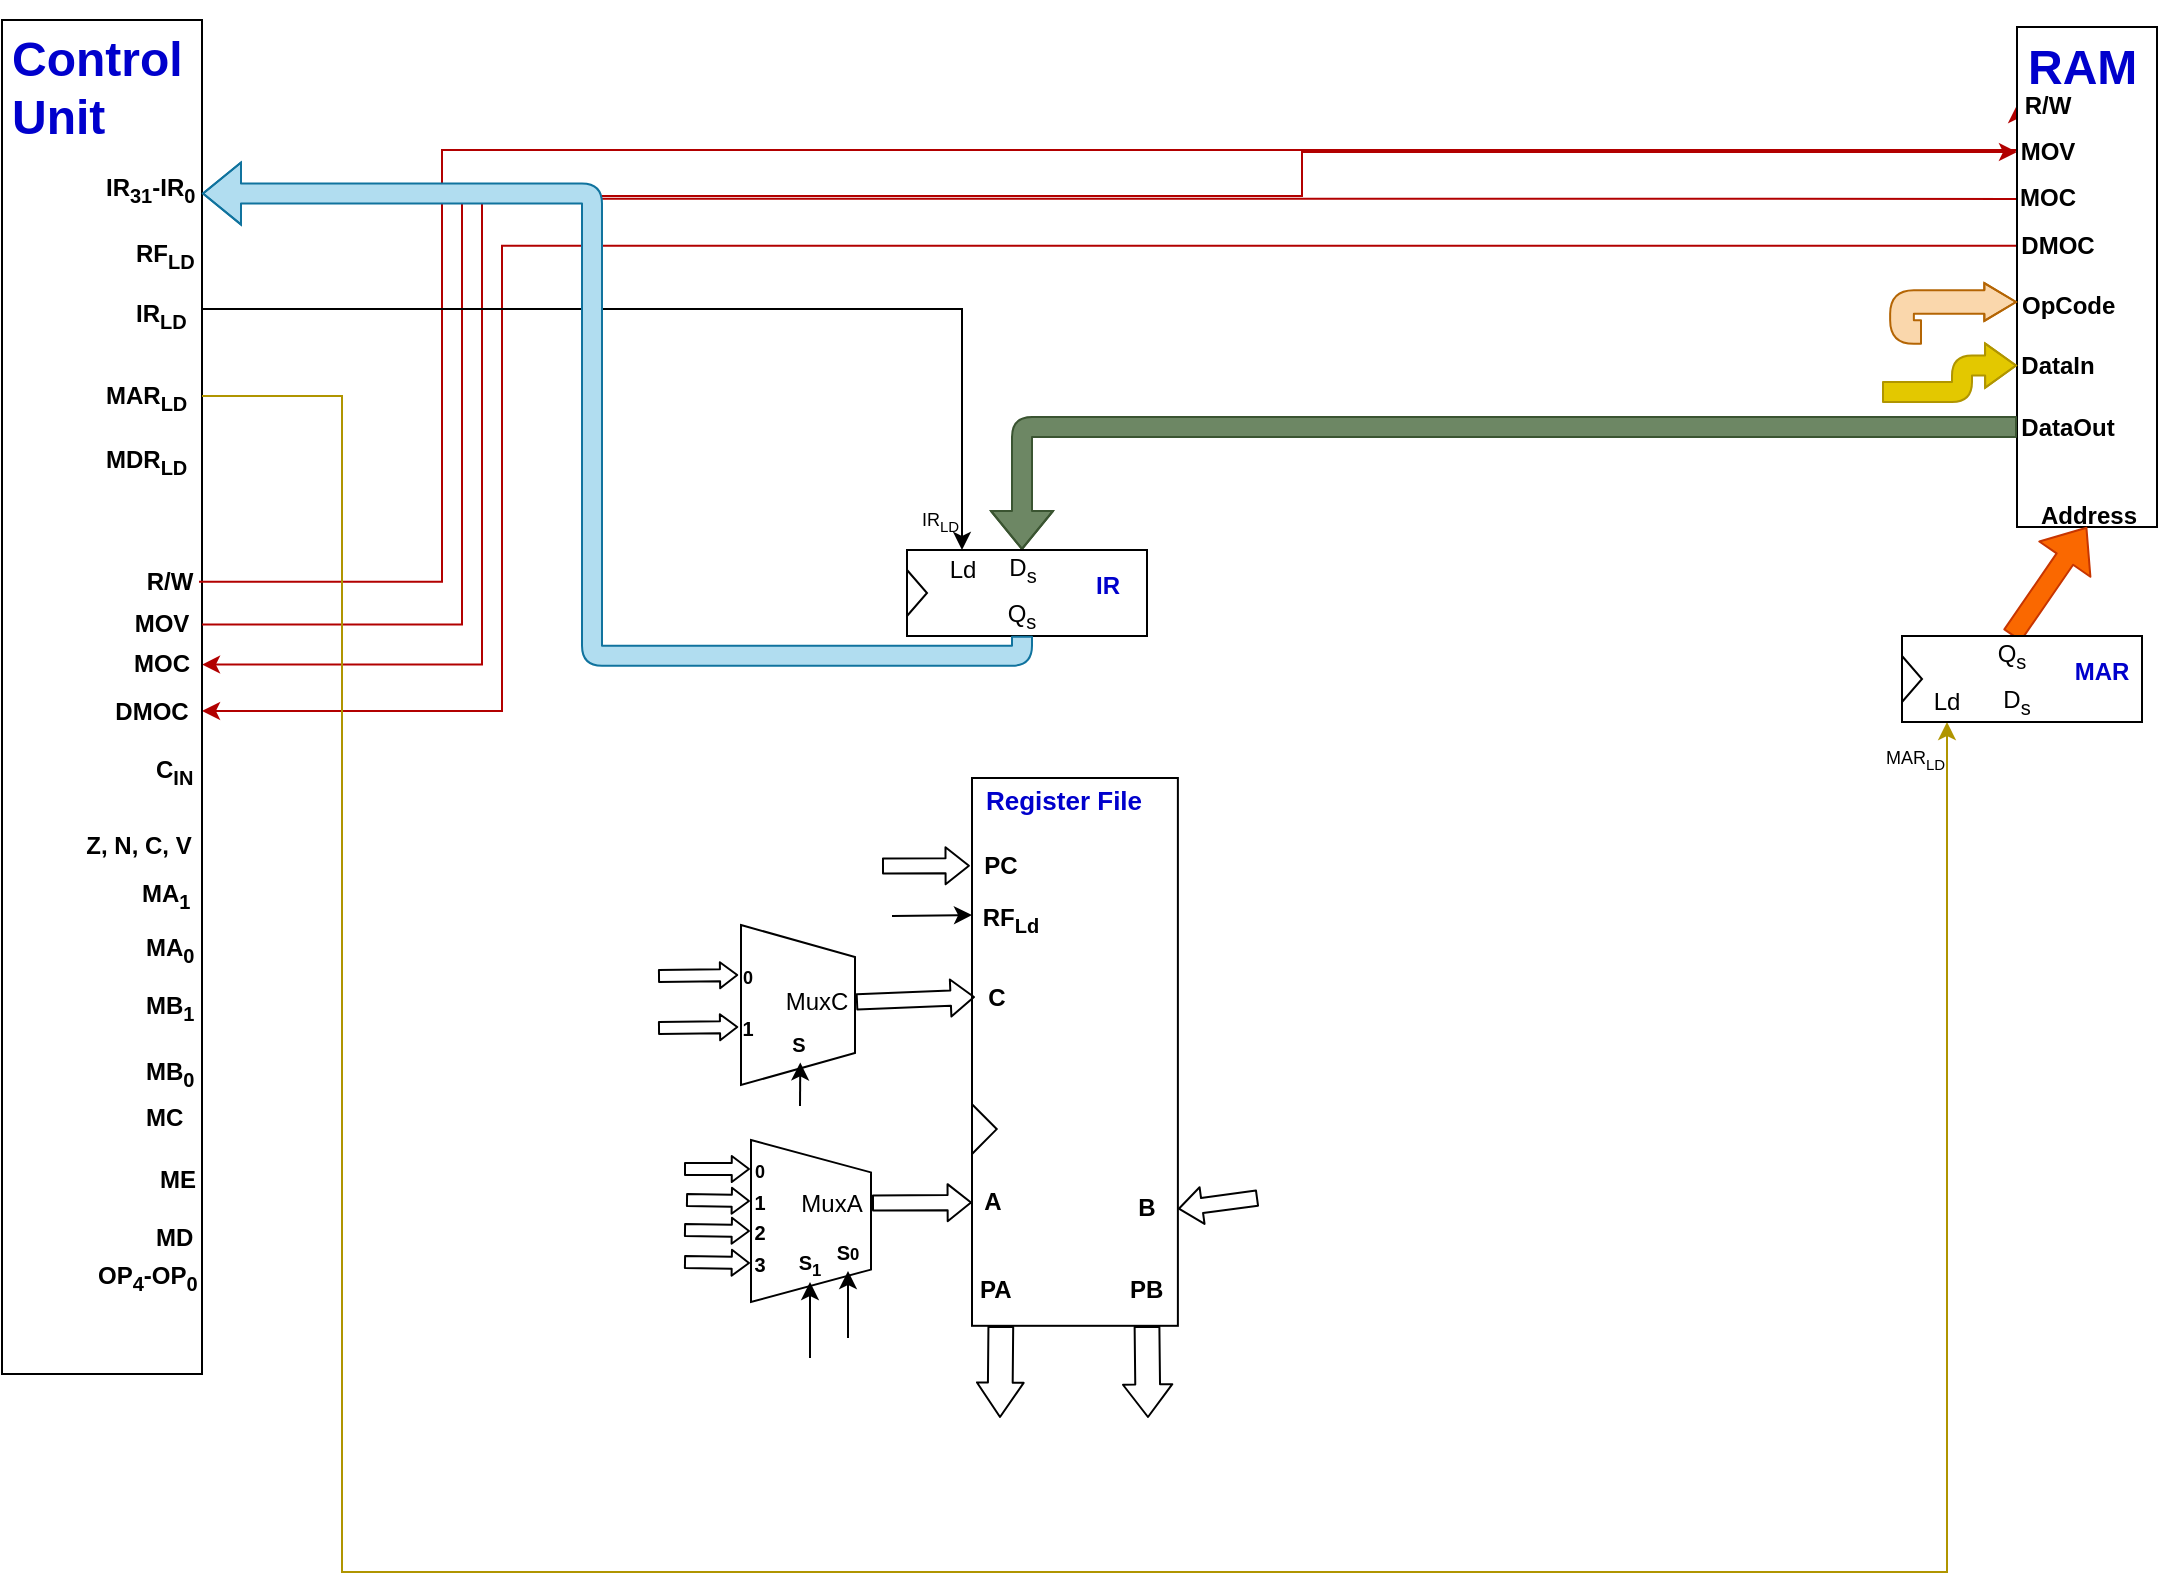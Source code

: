 <mxfile version="10.5.9" type="github"><diagram id="SmbWd2DgQL38dN-zvR-w" name="Page-1"><mxGraphModel dx="1683" dy="930" grid="1" gridSize="10" guides="1" tooltips="1" connect="1" arrows="1" fold="1" page="1" pageScale="1" pageWidth="827" pageHeight="1169" math="0" shadow="0"><root><mxCell id="0"/><mxCell id="1" parent="0"/><mxCell id="hWJXzqrSauIVw0bRyUEo-31" value="" style="edgeStyle=orthogonalEdgeStyle;rounded=0;orthogonalLoop=1;jettySize=auto;html=1;entryX=1;entryY=0.5;entryDx=0;entryDy=0;fillColor=#e51400;strokeColor=#B20000;exitX=0;exitY=0.5;exitDx=0;exitDy=0;" edge="1" parent="1" source="hWJXzqrSauIVw0bRyUEo-24" target="hWJXzqrSauIVw0bRyUEo-30"><mxGeometry relative="1" as="geometry"><Array as="points"><mxPoint x="260" y="113"/><mxPoint x="260" y="346"/></Array></mxGeometry></mxCell><mxCell id="hWJXzqrSauIVw0bRyUEo-74" value="" style="edgeStyle=orthogonalEdgeStyle;rounded=0;orthogonalLoop=1;jettySize=auto;html=1;entryX=1;entryY=0.5;entryDx=0;entryDy=0;fillColor=#e51400;strokeColor=#B20000;" edge="1" parent="1" source="hWJXzqrSauIVw0bRyUEo-25" target="hWJXzqrSauIVw0bRyUEo-73"><mxGeometry relative="1" as="geometry"><Array as="points"><mxPoint x="270" y="137"/><mxPoint x="270" y="369"/></Array></mxGeometry></mxCell><mxCell id="hWJXzqrSauIVw0bRyUEo-81" value="" style="group" vertex="1" connectable="0" parent="1"><mxGeometry x="20" y="24" width="101" height="677" as="geometry"/></mxCell><mxCell id="hWJXzqrSauIVw0bRyUEo-3" value="" style="group" vertex="1" connectable="0" parent="hWJXzqrSauIVw0bRyUEo-81"><mxGeometry width="101" height="677" as="geometry"/></mxCell><mxCell id="hWJXzqrSauIVw0bRyUEo-1" value="" style="rounded=0;whiteSpace=wrap;html=1;" vertex="1" parent="hWJXzqrSauIVw0bRyUEo-3"><mxGeometry width="100" height="677" as="geometry"/></mxCell><mxCell id="hWJXzqrSauIVw0bRyUEo-2" value="&lt;h1&gt;&lt;font color=&quot;#0000cc&quot;&gt;Control Unit&lt;/font&gt;&lt;/h1&gt;&lt;p style=&quot;text-align: right&quot;&gt;&lt;br&gt;&lt;/p&gt;" style="text;html=1;strokeColor=none;fillColor=none;spacing=5;spacingTop=-20;whiteSpace=wrap;overflow=hidden;rounded=0;" vertex="1" parent="hWJXzqrSauIVw0bRyUEo-3"><mxGeometry width="100" height="66.746" as="geometry"/></mxCell><mxCell id="hWJXzqrSauIVw0bRyUEo-30" value="&lt;div style=&quot;text-align: left&quot;&gt;&lt;b&gt;MOC&lt;/b&gt;&lt;/div&gt;" style="text;html=1;strokeColor=none;fillColor=none;align=center;verticalAlign=middle;whiteSpace=wrap;rounded=0;" vertex="1" parent="hWJXzqrSauIVw0bRyUEo-3"><mxGeometry x="60" y="314.662" width="40" height="15.256" as="geometry"/></mxCell><mxCell id="hWJXzqrSauIVw0bRyUEo-61" value="&lt;div style=&quot;text-align: right&quot;&gt;&lt;b&gt;C&lt;sub&gt;IN&lt;/sub&gt;&lt;/b&gt;&lt;/div&gt;" style="text;html=1;" vertex="1" parent="hWJXzqrSauIVw0bRyUEo-3"><mxGeometry x="75" y="360.908" width="25" height="23.838" as="geometry"/></mxCell><mxCell id="hWJXzqrSauIVw0bRyUEo-63" value="&lt;div style=&quot;text-align: right&quot;&gt;&lt;b&gt;Z, N, C, V&lt;/b&gt;&lt;/div&gt;" style="text;html=1;strokeColor=none;fillColor=none;align=center;verticalAlign=middle;whiteSpace=wrap;rounded=0;" vertex="1" parent="hWJXzqrSauIVw0bRyUEo-3"><mxGeometry x="36.5" y="403.816" width="63" height="19.07" as="geometry"/></mxCell><mxCell id="hWJXzqrSauIVw0bRyUEo-64" value="&lt;div style=&quot;text-align: right&quot;&gt;&lt;b&gt;MA&lt;sub&gt;1&lt;/sub&gt;&lt;/b&gt;&lt;br&gt;&lt;/div&gt;" style="text;html=1;" vertex="1" parent="hWJXzqrSauIVw0bRyUEo-3"><mxGeometry x="68" y="422.887" width="32" height="19.07" as="geometry"/></mxCell><mxCell id="hWJXzqrSauIVw0bRyUEo-65" value="&lt;div style=&quot;text-align: right&quot;&gt;&lt;b&gt;MA&lt;sub&gt;0&lt;/sub&gt;&lt;/b&gt;&lt;br&gt;&lt;/div&gt;" style="text;html=1;" vertex="1" parent="hWJXzqrSauIVw0bRyUEo-3"><mxGeometry x="70" y="450.062" width="31" height="21.931" as="geometry"/></mxCell><mxCell id="hWJXzqrSauIVw0bRyUEo-66" value="&lt;div style=&quot;text-align: right&quot;&gt;&lt;b&gt;MB&lt;sub&gt;1&lt;/sub&gt;&lt;/b&gt;&lt;br&gt;&lt;/div&gt;" style="text;html=1;direction=south;" vertex="1" parent="hWJXzqrSauIVw0bRyUEo-3"><mxGeometry x="70" y="479.144" width="25" height="30.513" as="geometry"/></mxCell><mxCell id="hWJXzqrSauIVw0bRyUEo-67" value="&lt;div style=&quot;text-align: right&quot;&gt;&lt;b&gt;MB&lt;sub&gt;0&lt;/sub&gt;&lt;/b&gt;&lt;br&gt;&lt;/div&gt;" style="text;html=1;" vertex="1" parent="hWJXzqrSauIVw0bRyUEo-3"><mxGeometry x="70" y="512" width="30" height="21" as="geometry"/></mxCell><mxCell id="hWJXzqrSauIVw0bRyUEo-68" value="&lt;div style=&quot;text-align: right&quot;&gt;&lt;b&gt;MC&lt;/b&gt;&lt;/div&gt;" style="text;html=1;" vertex="1" parent="hWJXzqrSauIVw0bRyUEo-3"><mxGeometry x="70" y="535" width="30" height="19" as="geometry"/></mxCell><mxCell id="hWJXzqrSauIVw0bRyUEo-69" value="&lt;div style=&quot;text-align: right&quot;&gt;&lt;b&gt;MD&lt;/b&gt;&lt;/div&gt;" style="text;html=1;" vertex="1" parent="hWJXzqrSauIVw0bRyUEo-3"><mxGeometry x="75" y="594.52" width="22" height="19.07" as="geometry"/></mxCell><mxCell id="hWJXzqrSauIVw0bRyUEo-71" value="&lt;div style=&quot;text-align: right&quot;&gt;&lt;b&gt;ME&lt;/b&gt;&lt;/div&gt;" style="text;html=1;" vertex="1" parent="hWJXzqrSauIVw0bRyUEo-3"><mxGeometry x="76.5" y="565.915" width="22" height="19.07" as="geometry"/></mxCell><mxCell id="hWJXzqrSauIVw0bRyUEo-72" value="&lt;div style=&quot;text-align: right&quot;&gt;&lt;b&gt;OP&lt;sub&gt;4&lt;/sub&gt;-OP&lt;sub&gt;0&lt;/sub&gt;&lt;/b&gt;&lt;/div&gt;" style="text;html=1;" vertex="1" parent="hWJXzqrSauIVw0bRyUEo-3"><mxGeometry x="46" y="613.591" width="55" height="21.931" as="geometry"/></mxCell><mxCell id="hWJXzqrSauIVw0bRyUEo-53" value="&lt;div style=&quot;text-align: right&quot;&gt;&lt;b&gt;IR&lt;sub&gt;31&lt;/sub&gt;-IR&lt;sub&gt;0&lt;/sub&gt;&lt;/b&gt;&lt;br&gt;&lt;/div&gt;" style="text;html=1;" vertex="1" parent="hWJXzqrSauIVw0bRyUEo-3"><mxGeometry x="50" y="70.084" width="50" height="33.373" as="geometry"/></mxCell><mxCell id="hWJXzqrSauIVw0bRyUEo-57" value="&lt;div style=&quot;text-align: right&quot;&gt;&lt;b&gt;RF&lt;sub&gt;LD&lt;/sub&gt;&lt;/b&gt;&lt;br&gt;&lt;/div&gt;" style="text;html=1;" vertex="1" parent="hWJXzqrSauIVw0bRyUEo-3"><mxGeometry x="65" y="103.457" width="35" height="33.373" as="geometry"/></mxCell><mxCell id="hWJXzqrSauIVw0bRyUEo-58" value="&lt;div style=&quot;text-align: right&quot;&gt;&lt;b&gt;IR&lt;sub&gt;LD&lt;/sub&gt;&lt;/b&gt;&lt;br&gt;&lt;/div&gt;" style="text;html=1;" vertex="1" parent="hWJXzqrSauIVw0bRyUEo-3"><mxGeometry x="65" y="132.539" width="35" height="23.838" as="geometry"/></mxCell><mxCell id="hWJXzqrSauIVw0bRyUEo-59" value="&lt;div style=&quot;text-align: right&quot;&gt;&lt;b&gt;MAR&lt;sub&gt;LD&lt;/sub&gt;&lt;/b&gt;&lt;br&gt;&lt;/div&gt;" style="text;html=1;" vertex="1" parent="hWJXzqrSauIVw0bRyUEo-3"><mxGeometry x="50" y="174" width="50" height="28" as="geometry"/></mxCell><mxCell id="hWJXzqrSauIVw0bRyUEo-60" value="&lt;div style=&quot;text-align: right&quot;&gt;&lt;b&gt;MDR&lt;sub&gt;LD&lt;/sub&gt;&lt;/b&gt;&lt;br&gt;&lt;/div&gt;" style="text;html=1;" vertex="1" parent="hWJXzqrSauIVw0bRyUEo-3"><mxGeometry x="50" y="206" width="51" height="21" as="geometry"/></mxCell><mxCell id="hWJXzqrSauIVw0bRyUEo-73" value="&lt;div style=&quot;text-align: left&quot;&gt;&lt;b&gt;DMOC&lt;/b&gt;&lt;/div&gt;" style="text;html=1;strokeColor=none;fillColor=none;align=center;verticalAlign=middle;whiteSpace=wrap;rounded=0;" vertex="1" parent="hWJXzqrSauIVw0bRyUEo-3"><mxGeometry x="50" y="338" width="50" height="15" as="geometry"/></mxCell><mxCell id="hWJXzqrSauIVw0bRyUEo-77" value="&lt;div style=&quot;text-align: left&quot;&gt;&lt;b&gt;MOV&lt;/b&gt;&lt;/div&gt;" style="text;html=1;strokeColor=none;fillColor=none;align=center;verticalAlign=middle;whiteSpace=wrap;rounded=0;" vertex="1" parent="hWJXzqrSauIVw0bRyUEo-3"><mxGeometry x="60" y="292.731" width="40" height="19.07" as="geometry"/></mxCell><mxCell id="hWJXzqrSauIVw0bRyUEo-79" value="&lt;div style=&quot;text-align: left&quot;&gt;&lt;b&gt;R/W&lt;/b&gt;&lt;/div&gt;" style="text;html=1;strokeColor=none;fillColor=none;align=center;verticalAlign=middle;whiteSpace=wrap;rounded=0;" vertex="1" parent="hWJXzqrSauIVw0bRyUEo-3"><mxGeometry x="68.5" y="273.422" width="30" height="14.899" as="geometry"/></mxCell><mxCell id="hWJXzqrSauIVw0bRyUEo-82" value="" style="endArrow=classic;html=1;exitX=1;exitY=0.5;exitDx=0;exitDy=0;entryX=0;entryY=0.5;entryDx=0;entryDy=0;edgeStyle=orthogonalEdgeStyle;rounded=0;fillColor=#e51400;strokeColor=#B20000;" edge="1" parent="1" source="hWJXzqrSauIVw0bRyUEo-79" target="hWJXzqrSauIVw0bRyUEo-11"><mxGeometry width="50" height="50" relative="1" as="geometry"><mxPoint x="140" y="300" as="sourcePoint"/><mxPoint x="640" y="70" as="targetPoint"/><Array as="points"><mxPoint x="240" y="305"/><mxPoint x="240" y="89"/></Array></mxGeometry></mxCell><mxCell id="hWJXzqrSauIVw0bRyUEo-83" value="" style="endArrow=classic;html=1;exitX=1;exitY=0.5;exitDx=0;exitDy=0;entryX=0;entryY=0.5;entryDx=0;entryDy=0;edgeStyle=orthogonalEdgeStyle;rounded=0;fillColor=#e51400;strokeColor=#B20000;" edge="1" parent="1" source="hWJXzqrSauIVw0bRyUEo-77" target="hWJXzqrSauIVw0bRyUEo-23"><mxGeometry width="50" height="50" relative="1" as="geometry"><mxPoint x="128.833" y="315" as="sourcePoint"/><mxPoint x="679.667" y="99.167" as="targetPoint"/><Array as="points"><mxPoint x="250" y="326"/><mxPoint x="250" y="112"/><mxPoint x="670" y="112"/></Array></mxGeometry></mxCell><mxCell id="hWJXzqrSauIVw0bRyUEo-84" value="" style="group" vertex="1" connectable="0" parent="1"><mxGeometry x="1027.5" y="27.5" width="70" height="250" as="geometry"/></mxCell><mxCell id="hWJXzqrSauIVw0bRyUEo-29" value="" style="group" vertex="1" connectable="0" parent="hWJXzqrSauIVw0bRyUEo-84"><mxGeometry width="70" height="250" as="geometry"/></mxCell><mxCell id="hWJXzqrSauIVw0bRyUEo-5" value="" style="group" vertex="1" connectable="0" parent="hWJXzqrSauIVw0bRyUEo-29"><mxGeometry width="70" height="250" as="geometry"/></mxCell><mxCell id="hWJXzqrSauIVw0bRyUEo-6" value="" style="rounded=0;whiteSpace=wrap;html=1;" vertex="1" parent="hWJXzqrSauIVw0bRyUEo-5"><mxGeometry width="70" height="250" as="geometry"/></mxCell><mxCell id="hWJXzqrSauIVw0bRyUEo-7" value="&lt;h1&gt;&lt;font color=&quot;#0000cc&quot;&gt;RAM&amp;nbsp;&lt;/font&gt;&lt;/h1&gt;&lt;p style=&quot;text-align: left&quot;&gt;&lt;br&gt;&lt;/p&gt;&lt;p style=&quot;text-align: left&quot;&gt;&lt;br&gt;&lt;/p&gt;" style="text;html=1;strokeColor=none;fillColor=none;spacing=5;spacingTop=-20;whiteSpace=wrap;overflow=hidden;rounded=0;" vertex="1" parent="hWJXzqrSauIVw0bRyUEo-5"><mxGeometry width="70" height="31.25" as="geometry"/></mxCell><mxCell id="hWJXzqrSauIVw0bRyUEo-11" value="&lt;div style=&quot;text-align: left&quot;&gt;&lt;b&gt;R/W&lt;/b&gt;&lt;/div&gt;" style="text;html=1;strokeColor=none;fillColor=none;align=center;verticalAlign=middle;whiteSpace=wrap;rounded=0;" vertex="1" parent="hWJXzqrSauIVw0bRyUEo-5"><mxGeometry y="31.25" width="30" height="15.625" as="geometry"/></mxCell><mxCell id="hWJXzqrSauIVw0bRyUEo-24" value="&lt;div style=&quot;text-align: left&quot;&gt;&lt;b&gt;MOC&lt;/b&gt;&lt;/div&gt;" style="text;html=1;strokeColor=none;fillColor=none;align=center;verticalAlign=middle;whiteSpace=wrap;rounded=0;" vertex="1" parent="hWJXzqrSauIVw0bRyUEo-5"><mxGeometry y="78.125" width="30" height="15.625" as="geometry"/></mxCell><mxCell id="hWJXzqrSauIVw0bRyUEo-25" value="&lt;div style=&quot;text-align: left&quot;&gt;&lt;b&gt;DMOC&lt;/b&gt;&lt;/div&gt;" style="text;html=1;strokeColor=none;fillColor=none;align=center;verticalAlign=middle;whiteSpace=wrap;rounded=0;" vertex="1" parent="hWJXzqrSauIVw0bRyUEo-5"><mxGeometry y="101.562" width="40" height="15.625" as="geometry"/></mxCell><mxCell id="hWJXzqrSauIVw0bRyUEo-26" value="&lt;div style=&quot;text-align: left&quot;&gt;&lt;b&gt;DataIn&lt;/b&gt;&lt;/div&gt;" style="text;html=1;strokeColor=none;fillColor=none;align=center;verticalAlign=middle;whiteSpace=wrap;rounded=0;" vertex="1" parent="hWJXzqrSauIVw0bRyUEo-5"><mxGeometry y="161.438" width="40" height="15.625" as="geometry"/></mxCell><mxCell id="hWJXzqrSauIVw0bRyUEo-88" value="&lt;b&gt;Address&lt;/b&gt;" style="text;html=1;align=center;" vertex="1" parent="hWJXzqrSauIVw0bRyUEo-5"><mxGeometry y="230" width="70" height="20" as="geometry"/></mxCell><mxCell id="hWJXzqrSauIVw0bRyUEo-111" value="&lt;b&gt;OpCode&lt;/b&gt;" style="text;html=1;" vertex="1" parent="hWJXzqrSauIVw0bRyUEo-5"><mxGeometry y="125" width="60" height="25" as="geometry"/></mxCell><mxCell id="hWJXzqrSauIVw0bRyUEo-23" value="&lt;div style=&quot;text-align: left&quot;&gt;&lt;b&gt;MOV&lt;/b&gt;&lt;/div&gt;" style="text;html=1;strokeColor=none;fillColor=none;align=center;verticalAlign=middle;whiteSpace=wrap;rounded=0;" vertex="1" parent="hWJXzqrSauIVw0bRyUEo-29"><mxGeometry y="52.5" width="30" height="20" as="geometry"/></mxCell><mxCell id="hWJXzqrSauIVw0bRyUEo-27" value="&lt;div style=&quot;text-align: left&quot;&gt;&lt;b&gt;DataOut&lt;/b&gt;&lt;/div&gt;" style="text;html=1;strokeColor=none;fillColor=none;align=center;verticalAlign=middle;whiteSpace=wrap;rounded=0;" vertex="1" parent="hWJXzqrSauIVw0bRyUEo-29"><mxGeometry y="190" width="50" height="20" as="geometry"/></mxCell><mxCell id="hWJXzqrSauIVw0bRyUEo-85" value="" style="shape=flexArrow;endArrow=classic;html=1;entryX=0;entryY=0.5;entryDx=0;entryDy=0;edgeStyle=orthogonalEdgeStyle;endWidth=11.163;endSize=4.821;fillColor=#e3c800;strokeColor=#B09500;" edge="1" parent="1" target="hWJXzqrSauIVw0bRyUEo-26"><mxGeometry width="50" height="50" relative="1" as="geometry"><mxPoint x="960" y="210" as="sourcePoint"/><mxPoint x="665.647" y="210" as="targetPoint"/><Array as="points"><mxPoint x="1000" y="210"/><mxPoint x="1000" y="197"/></Array></mxGeometry></mxCell><mxCell id="wxfyjAkVebcCGOw6mSbw-36" value="" style="group" connectable="0" vertex="1" parent="1"><mxGeometry x="505" y="403" width="105" height="282" as="geometry"/></mxCell><mxCell id="wxfyjAkVebcCGOw6mSbw-19" value="" style="group" connectable="0" vertex="1" parent="wxfyjAkVebcCGOw6mSbw-36"><mxGeometry width="105.0" height="282" as="geometry"/></mxCell><mxCell id="wxfyjAkVebcCGOw6mSbw-20" value="" style="rounded=0;whiteSpace=wrap;html=1;" vertex="1" parent="wxfyjAkVebcCGOw6mSbw-19"><mxGeometry width="102.941" height="273.907" as="geometry"/></mxCell><mxCell id="wxfyjAkVebcCGOw6mSbw-21" value="&lt;h1&gt;&lt;font color=&quot;#0000cc&quot; style=&quot;font-size: 13px&quot;&gt;Register File&lt;/font&gt;&lt;/h1&gt;" style="text;html=1;strokeColor=none;fillColor=none;spacing=5;spacingTop=-20;whiteSpace=wrap;overflow=hidden;rounded=0;" vertex="1" parent="wxfyjAkVebcCGOw6mSbw-19"><mxGeometry x="2.059" y="-12.45" width="102.941" height="49.801" as="geometry"/></mxCell><mxCell id="wxfyjAkVebcCGOw6mSbw-22" value="&lt;b&gt;PC&lt;/b&gt;" style="text;html=1;strokeColor=none;fillColor=none;align=center;verticalAlign=middle;whiteSpace=wrap;rounded=0;" vertex="1" parent="wxfyjAkVebcCGOw6mSbw-19"><mxGeometry x="-1.029" y="34.5" width="30.882" height="18.675" as="geometry"/></mxCell><mxCell id="wxfyjAkVebcCGOw6mSbw-24" value="&lt;b&gt;RF&lt;sub&gt;Ld&lt;/sub&gt;&lt;/b&gt;" style="text;html=1;strokeColor=none;fillColor=none;align=center;verticalAlign=middle;whiteSpace=wrap;rounded=0;" vertex="1" parent="wxfyjAkVebcCGOw6mSbw-19"><mxGeometry x="-1" y="62.144" width="41.176" height="18.675" as="geometry"/></mxCell><mxCell id="wxfyjAkVebcCGOw6mSbw-26" value="&lt;b&gt;A&lt;/b&gt;" style="text;html=1;strokeColor=none;fillColor=none;align=center;verticalAlign=middle;whiteSpace=wrap;rounded=0;" vertex="1" parent="wxfyjAkVebcCGOw6mSbw-19"><mxGeometry y="202.94" width="20.588" height="18.675" as="geometry"/></mxCell><mxCell id="wxfyjAkVebcCGOw6mSbw-28" value="&lt;b&gt;PA&lt;/b&gt;&lt;br&gt;" style="text;html=1;" vertex="1" parent="wxfyjAkVebcCGOw6mSbw-19"><mxGeometry x="1.544" y="241.536" width="25.735" height="32.371" as="geometry"/></mxCell><mxCell id="wxfyjAkVebcCGOw6mSbw-33" value="&lt;b&gt;PB&lt;/b&gt;" style="text;html=1;" vertex="1" parent="wxfyjAkVebcCGOw6mSbw-19"><mxGeometry x="77.206" y="241.536" width="20.588" height="32.371" as="geometry"/></mxCell><mxCell id="wxfyjAkVebcCGOw6mSbw-34" value="&lt;b&gt;B&lt;/b&gt;" style="text;html=1;strokeColor=none;fillColor=none;align=center;verticalAlign=middle;whiteSpace=wrap;rounded=0;" vertex="1" parent="wxfyjAkVebcCGOw6mSbw-19"><mxGeometry x="72.059" y="206.076" width="30.882" height="18.675" as="geometry"/></mxCell><mxCell id="wxfyjAkVebcCGOw6mSbw-35" value="" style="triangle;whiteSpace=wrap;html=1;" vertex="1" parent="wxfyjAkVebcCGOw6mSbw-19"><mxGeometry y="163.099" width="12.353" height="24.901" as="geometry"/></mxCell><mxCell id="wxfyjAkVebcCGOw6mSbw-25" value="&lt;b&gt;C&lt;/b&gt;" style="text;html=1;strokeColor=none;fillColor=none;align=center;verticalAlign=middle;whiteSpace=wrap;rounded=0;" vertex="1" parent="wxfyjAkVebcCGOw6mSbw-36"><mxGeometry x="1.5" y="97.057" width="20.588" height="24.901" as="geometry"/></mxCell><mxCell id="hWJXzqrSauIVw0bRyUEo-86" value="" style="shape=flexArrow;endArrow=classic;html=1;exitX=0;exitY=0.5;exitDx=0;exitDy=0;edgeStyle=orthogonalEdgeStyle;entryX=0.5;entryY=0;entryDx=0;entryDy=0;fillColor=#6d8764;strokeColor=#3A5431;" edge="1" parent="1" source="hWJXzqrSauIVw0bRyUEo-27" target="hWJXzqrSauIVw0bRyUEo-118"><mxGeometry width="50" height="50" relative="1" as="geometry"><mxPoint x="660" y="290" as="sourcePoint"/><mxPoint x="600" y="310" as="targetPoint"/></mxGeometry></mxCell><mxCell id="wxfyjAkVebcCGOw6mSbw-53" value="" style="shape=flexArrow;endArrow=classic;html=1;entryX=0;entryY=0.5;entryDx=0;entryDy=0;width=7.6;endSize=3.566;endWidth=9.931;exitX=1;exitY=0.5;exitDx=0;exitDy=0;" edge="1" parent="1" source="wxfyjAkVebcCGOw6mSbw-46" target="wxfyjAkVebcCGOw6mSbw-26"><mxGeometry width="50" height="50" relative="1" as="geometry"><mxPoint x="460" y="620" as="sourcePoint"/><mxPoint x="500" y="594" as="targetPoint"/></mxGeometry></mxCell><mxCell id="hWJXzqrSauIVw0bRyUEo-89" value="" style="shape=flexArrow;endArrow=classic;html=1;entryX=0.5;entryY=1;entryDx=0;entryDy=0;exitX=0.5;exitY=0;exitDx=0;exitDy=0;fillColor=#fa6800;strokeColor=#C73500;" edge="1" parent="1" source="hWJXzqrSauIVw0bRyUEo-92" target="hWJXzqrSauIVw0bRyUEo-88"><mxGeometry width="50" height="50" relative="1" as="geometry"><mxPoint x="705" y="360" as="sourcePoint"/><mxPoint x="700" y="320" as="targetPoint"/></mxGeometry></mxCell><mxCell id="wxfyjAkVebcCGOw6mSbw-55" value="" style="shape=flexArrow;endArrow=classic;html=1;width=7.6;endSize=3.566;endWidth=9.931;entryX=0;entryY=0.5;entryDx=0;entryDy=0;exitX=1;exitY=0.5;exitDx=0;exitDy=0;" edge="1" parent="1" source="wxfyjAkVebcCGOw6mSbw-73" target="wxfyjAkVebcCGOw6mSbw-25"><mxGeometry width="50" height="50" relative="1" as="geometry"><mxPoint x="460" y="524" as="sourcePoint"/><mxPoint x="490" y="525" as="targetPoint"/></mxGeometry></mxCell><mxCell id="hWJXzqrSauIVw0bRyUEo-99" value="" style="endArrow=classic;html=1;entryX=0.5;entryY=1;entryDx=0;entryDy=0;exitX=1;exitY=0.5;exitDx=0;exitDy=0;edgeStyle=orthogonalEdgeStyle;rounded=0;fillColor=#e3c800;strokeColor=#B09500;" edge="1" parent="1" source="hWJXzqrSauIVw0bRyUEo-59" target="hWJXzqrSauIVw0bRyUEo-93"><mxGeometry width="50" height="50" relative="1" as="geometry"><mxPoint x="130" y="220" as="sourcePoint"/><mxPoint x="70" y="720" as="targetPoint"/><Array as="points"><mxPoint x="190" y="212"/><mxPoint x="190" y="800"/><mxPoint x="992" y="800"/></Array></mxGeometry></mxCell><mxCell id="wxfyjAkVebcCGOw6mSbw-60" value="" style="shape=flexArrow;endArrow=classic;html=1;width=7.6;endSize=3.566;endWidth=9.931;entryX=0;entryY=0.5;entryDx=0;entryDy=0;" edge="1" parent="1" target="wxfyjAkVebcCGOw6mSbw-22"><mxGeometry width="50" height="50" relative="1" as="geometry"><mxPoint x="460" y="447" as="sourcePoint"/><mxPoint x="490.167" y="448.667" as="targetPoint"/></mxGeometry></mxCell><mxCell id="hWJXzqrSauIVw0bRyUEo-112" value="" style="shape=flexArrow;endArrow=classic;html=1;entryX=0;entryY=0.5;entryDx=0;entryDy=0;edgeStyle=orthogonalEdgeStyle;endWidth=6.079;endSize=4.947;width=11.86;fillColor=#fad7ac;strokeColor=#b46504;" edge="1" parent="1" target="hWJXzqrSauIVw0bRyUEo-111"><mxGeometry width="50" height="50" relative="1" as="geometry"><mxPoint x="980" y="180" as="sourcePoint"/><mxPoint x="679.857" y="229.286" as="targetPoint"/><Array as="points"><mxPoint x="970" y="180"/><mxPoint x="970" y="165"/></Array></mxGeometry></mxCell><mxCell id="wxfyjAkVebcCGOw6mSbw-61" value="" style="shape=flexArrow;endArrow=classic;html=1;width=12.381;endSize=5.39;endWidth=9.931;exitX=0.5;exitY=1;exitDx=0;exitDy=0;" edge="1" parent="1" source="wxfyjAkVebcCGOw6mSbw-28"><mxGeometry width="50" height="50" relative="1" as="geometry"><mxPoint x="464" y="711.5" as="sourcePoint"/><mxPoint x="519" y="723" as="targetPoint"/></mxGeometry></mxCell><mxCell id="hWJXzqrSauIVw0bRyUEo-121" value="" style="group" vertex="1" connectable="0" parent="1"><mxGeometry x="960" y="331.905" width="130" height="76.595" as="geometry"/></mxCell><mxCell id="hWJXzqrSauIVw0bRyUEo-97" value="" style="group" vertex="1" connectable="0" parent="hWJXzqrSauIVw0bRyUEo-121"><mxGeometry x="10" width="120" height="43.095" as="geometry"/></mxCell><mxCell id="hWJXzqrSauIVw0bRyUEo-90" value="" style="rounded=0;whiteSpace=wrap;html=1;align=center;" vertex="1" parent="hWJXzqrSauIVw0bRyUEo-97"><mxGeometry y="0.095" width="120" height="43" as="geometry"/></mxCell><mxCell id="hWJXzqrSauIVw0bRyUEo-91" value="&lt;b&gt;&lt;font color=&quot;#0000cc&quot;&gt;MAR&lt;/font&gt;&lt;/b&gt;" style="text;html=1;strokeColor=none;fillColor=none;align=center;verticalAlign=middle;whiteSpace=wrap;rounded=0;" vertex="1" parent="hWJXzqrSauIVw0bRyUEo-97"><mxGeometry x="80" y="0.095" width="40" height="35" as="geometry"/></mxCell><mxCell id="hWJXzqrSauIVw0bRyUEo-92" value="Q&lt;sub&gt;s&lt;/sub&gt;" style="text;html=1;strokeColor=none;fillColor=none;align=center;verticalAlign=middle;whiteSpace=wrap;rounded=0;" vertex="1" parent="hWJXzqrSauIVw0bRyUEo-97"><mxGeometry x="35" width="40" height="20" as="geometry"/></mxCell><mxCell id="hWJXzqrSauIVw0bRyUEo-93" value="Ld&lt;br&gt;" style="text;html=1;strokeColor=none;fillColor=none;align=center;verticalAlign=middle;whiteSpace=wrap;rounded=0;" vertex="1" parent="hWJXzqrSauIVw0bRyUEo-97"><mxGeometry x="10" y="23.095" width="25" height="20" as="geometry"/></mxCell><mxCell id="hWJXzqrSauIVw0bRyUEo-95" value="D&lt;sub&gt;s&lt;/sub&gt;" style="text;html=1;strokeColor=none;fillColor=none;align=center;verticalAlign=middle;whiteSpace=wrap;rounded=0;" vertex="1" parent="hWJXzqrSauIVw0bRyUEo-97"><mxGeometry x="45" y="23.095" width="25" height="20" as="geometry"/></mxCell><mxCell id="hWJXzqrSauIVw0bRyUEo-96" value="" style="triangle;whiteSpace=wrap;html=1;align=center;" vertex="1" parent="hWJXzqrSauIVw0bRyUEo-97"><mxGeometry y="10.095" width="10" height="23" as="geometry"/></mxCell><mxCell id="hWJXzqrSauIVw0bRyUEo-120" value="&lt;div style=&quot;text-align: right ; font-size: 9px&quot;&gt;MAR&lt;sub&gt;LD&lt;/sub&gt;&lt;br&gt;&lt;/div&gt;" style="text;html=1;" vertex="1" parent="hWJXzqrSauIVw0bRyUEo-121"><mxGeometry y="48.595" width="40" height="28" as="geometry"/></mxCell><mxCell id="wxfyjAkVebcCGOw6mSbw-62" value="" style="shape=flexArrow;endArrow=classic;html=1;width=12.381;endSize=5.086;endWidth=11.31;exitX=0.5;exitY=1;exitDx=0;exitDy=0;" edge="1" parent="1" source="wxfyjAkVebcCGOw6mSbw-33"><mxGeometry width="50" height="50" relative="1" as="geometry"><mxPoint x="592.948" y="684.707" as="sourcePoint"/><mxPoint x="593" y="723" as="targetPoint"/></mxGeometry></mxCell><mxCell id="hWJXzqrSauIVw0bRyUEo-125" value="" style="endArrow=classic;html=1;entryX=0.5;entryY=0;entryDx=0;entryDy=0;exitX=1;exitY=0.5;exitDx=0;exitDy=0;edgeStyle=orthogonalEdgeStyle;rounded=0;" edge="1" parent="1" source="hWJXzqrSauIVw0bRyUEo-58" target="hWJXzqrSauIVw0bRyUEo-117"><mxGeometry width="50" height="50" relative="1" as="geometry"><mxPoint x="340" y="260" as="sourcePoint"/><mxPoint x="390" y="210" as="targetPoint"/></mxGeometry></mxCell><mxCell id="wxfyjAkVebcCGOw6mSbw-63" value="" style="shape=flexArrow;endArrow=classic;html=1;entryX=1;entryY=0.5;entryDx=0;entryDy=0;width=7.6;endSize=3.566;endWidth=9.931;" edge="1" parent="1" target="wxfyjAkVebcCGOw6mSbw-34"><mxGeometry width="50" height="50" relative="1" as="geometry"><mxPoint x="648" y="613" as="sourcePoint"/><mxPoint x="619.833" y="625.667" as="targetPoint"/></mxGeometry></mxCell><mxCell id="hWJXzqrSauIVw0bRyUEo-127" value="" style="group" vertex="1" connectable="0" parent="1"><mxGeometry x="472.5" y="259" width="120" height="73" as="geometry"/></mxCell><mxCell id="hWJXzqrSauIVw0bRyUEo-113" value="" style="group" vertex="1" connectable="0" parent="hWJXzqrSauIVw0bRyUEo-127"><mxGeometry y="29.905" width="120" height="43.095" as="geometry"/></mxCell><mxCell id="hWJXzqrSauIVw0bRyUEo-114" value="" style="rounded=0;whiteSpace=wrap;html=1;align=center;" vertex="1" parent="hWJXzqrSauIVw0bRyUEo-113"><mxGeometry y="0.095" width="120" height="43" as="geometry"/></mxCell><mxCell id="hWJXzqrSauIVw0bRyUEo-115" value="&lt;b&gt;&lt;font color=&quot;#0000cc&quot;&gt;IR&lt;/font&gt;&lt;/b&gt;" style="text;html=1;strokeColor=none;fillColor=none;align=center;verticalAlign=middle;whiteSpace=wrap;rounded=0;" vertex="1" parent="hWJXzqrSauIVw0bRyUEo-113"><mxGeometry x="80" y="0.095" width="40" height="35" as="geometry"/></mxCell><mxCell id="hWJXzqrSauIVw0bRyUEo-116" value="Q&lt;sub&gt;s&lt;/sub&gt;" style="text;html=1;strokeColor=none;fillColor=none;align=center;verticalAlign=middle;whiteSpace=wrap;rounded=0;" vertex="1" parent="hWJXzqrSauIVw0bRyUEo-113"><mxGeometry x="37.5" y="23" width="40" height="20" as="geometry"/></mxCell><mxCell id="hWJXzqrSauIVw0bRyUEo-117" value="Ld&lt;br&gt;" style="text;html=1;strokeColor=none;fillColor=none;align=center;verticalAlign=middle;whiteSpace=wrap;rounded=0;" vertex="1" parent="hWJXzqrSauIVw0bRyUEo-113"><mxGeometry x="15" y="0.095" width="25" height="20" as="geometry"/></mxCell><mxCell id="hWJXzqrSauIVw0bRyUEo-118" value="D&lt;sub&gt;s&lt;/sub&gt;" style="text;html=1;strokeColor=none;fillColor=none;align=center;verticalAlign=middle;whiteSpace=wrap;rounded=0;" vertex="1" parent="hWJXzqrSauIVw0bRyUEo-113"><mxGeometry x="45" y="0.095" width="25" height="20" as="geometry"/></mxCell><mxCell id="hWJXzqrSauIVw0bRyUEo-119" value="" style="triangle;whiteSpace=wrap;html=1;align=center;" vertex="1" parent="hWJXzqrSauIVw0bRyUEo-113"><mxGeometry y="10.095" width="10" height="23" as="geometry"/></mxCell><mxCell id="hWJXzqrSauIVw0bRyUEo-126" value="&lt;font style=&quot;font-size: 9px&quot;&gt;IR&lt;sub&gt;LD&lt;/sub&gt;&lt;/font&gt;" style="text;html=1;" vertex="1" parent="hWJXzqrSauIVw0bRyUEo-127"><mxGeometry x="5" width="30" height="30" as="geometry"/></mxCell><mxCell id="wxfyjAkVebcCGOw6mSbw-77" value="" style="group" connectable="0" vertex="1" parent="1"><mxGeometry x="348" y="488" width="110" height="57.2" as="geometry"/></mxCell><mxCell id="wxfyjAkVebcCGOw6mSbw-52" value="" style="group" connectable="0" vertex="1" parent="wxfyjAkVebcCGOw6mSbw-77"><mxGeometry x="30" width="80" height="57.2" as="geometry"/></mxCell><mxCell id="wxfyjAkVebcCGOw6mSbw-74" value="" style="group" connectable="0" vertex="1" parent="wxfyjAkVebcCGOw6mSbw-52"><mxGeometry width="80" height="57.2" as="geometry"/></mxCell><mxCell id="wxfyjAkVebcCGOw6mSbw-37" value="" style="shape=trapezoid;perimeter=trapezoidPerimeter;whiteSpace=wrap;html=1;rotation=90;" vertex="1" parent="wxfyjAkVebcCGOw6mSbw-74"><mxGeometry width="80" height="57" as="geometry"/></mxCell><mxCell id="wxfyjAkVebcCGOw6mSbw-38" value="&lt;font style=&quot;font-size: 9px&quot;&gt;&lt;b&gt;0&lt;/b&gt;&lt;/font&gt;" style="text;html=1;strokeColor=none;fillColor=none;align=center;verticalAlign=middle;whiteSpace=wrap;rounded=0;" vertex="1" parent="wxfyjAkVebcCGOw6mSbw-74"><mxGeometry x="10.127" y="4" width="10.127" height="19" as="geometry"/></mxCell><mxCell id="wxfyjAkVebcCGOw6mSbw-39" value="&lt;font size=&quot;1&quot;&gt;&lt;b&gt;1&lt;/b&gt;&lt;/font&gt;" style="text;html=1;strokeColor=none;fillColor=none;align=center;verticalAlign=middle;whiteSpace=wrap;rounded=0;" vertex="1" parent="wxfyjAkVebcCGOw6mSbw-74"><mxGeometry x="10.127" y="30" width="10.127" height="19" as="geometry"/></mxCell><mxCell id="wxfyjAkVebcCGOw6mSbw-41" value="&lt;font size=&quot;1&quot;&gt;&lt;b&gt;S&lt;/b&gt;&lt;/font&gt;" style="text;html=1;strokeColor=none;fillColor=none;align=center;verticalAlign=middle;whiteSpace=wrap;rounded=0;" vertex="1" parent="wxfyjAkVebcCGOw6mSbw-74"><mxGeometry x="27.429" y="38.2" width="27.429" height="19" as="geometry"/></mxCell><mxCell id="wxfyjAkVebcCGOw6mSbw-73" value="MuxC" style="text;html=1;strokeColor=none;fillColor=none;align=center;verticalAlign=middle;whiteSpace=wrap;rounded=0;" vertex="1" parent="wxfyjAkVebcCGOw6mSbw-74"><mxGeometry x="30" y="17" width="39" height="20" as="geometry"/></mxCell><mxCell id="wxfyjAkVebcCGOw6mSbw-75" value="" style="shape=flexArrow;endArrow=classic;html=1;width=6;endSize=2.54;endWidth=6.047;entryX=0;entryY=0.5;entryDx=0;entryDy=0;" edge="1" parent="wxfyjAkVebcCGOw6mSbw-77" target="wxfyjAkVebcCGOw6mSbw-38"><mxGeometry width="50" height="50" relative="1" as="geometry"><mxPoint y="14" as="sourcePoint"/><mxPoint x="33" y="17.167" as="targetPoint"/></mxGeometry></mxCell><mxCell id="wxfyjAkVebcCGOw6mSbw-76" value="" style="shape=flexArrow;endArrow=classic;html=1;width=6;endSize=2.54;endWidth=6.047;entryX=0;entryY=0.5;entryDx=0;entryDy=0;" edge="1" parent="wxfyjAkVebcCGOw6mSbw-77" target="wxfyjAkVebcCGOw6mSbw-39"><mxGeometry width="50" height="50" relative="1" as="geometry"><mxPoint y="40" as="sourcePoint"/><mxPoint x="33" y="41.167" as="targetPoint"/></mxGeometry></mxCell><mxCell id="hWJXzqrSauIVw0bRyUEo-128" value="" style="shape=flexArrow;endArrow=classic;html=1;exitX=0.5;exitY=1;exitDx=0;exitDy=0;entryX=1;entryY=0.5;entryDx=0;entryDy=0;edgeStyle=orthogonalEdgeStyle;fillColor=#b1ddf0;strokeColor=#10739e;" edge="1" parent="1" source="hWJXzqrSauIVw0bRyUEo-116" target="hWJXzqrSauIVw0bRyUEo-53"><mxGeometry width="50" height="50" relative="1" as="geometry"><mxPoint x="450" y="460" as="sourcePoint"/><mxPoint x="500" y="410" as="targetPoint"/></mxGeometry></mxCell><mxCell id="wxfyjAkVebcCGOw6mSbw-78" value="" style="group" connectable="0" vertex="1" parent="1"><mxGeometry x="361" y="588.5" width="104" height="67" as="geometry"/></mxCell><mxCell id="wxfyjAkVebcCGOw6mSbw-51" value="" style="group" connectable="0" vertex="1" parent="wxfyjAkVebcCGOw6mSbw-78"><mxGeometry x="23" width="81" height="67" as="geometry"/></mxCell><mxCell id="wxfyjAkVebcCGOw6mSbw-43" value="" style="shape=trapezoid;perimeter=trapezoidPerimeter;whiteSpace=wrap;html=1;rotation=90;" vertex="1" parent="wxfyjAkVebcCGOw6mSbw-51"><mxGeometry y="6" width="81" height="60" as="geometry"/></mxCell><mxCell id="wxfyjAkVebcCGOw6mSbw-44" value="&lt;font style=&quot;font-size: 9px&quot;&gt;&lt;b&gt;0&lt;/b&gt;&lt;/font&gt;" style="text;html=1;strokeColor=none;fillColor=none;align=center;verticalAlign=middle;whiteSpace=wrap;rounded=0;" vertex="1" parent="wxfyjAkVebcCGOw6mSbw-51"><mxGeometry x="10" width="10" height="20" as="geometry"/></mxCell><mxCell id="wxfyjAkVebcCGOw6mSbw-45" value="&lt;font size=&quot;1&quot;&gt;&lt;b&gt;1&lt;/b&gt;&lt;/font&gt;" style="text;html=1;strokeColor=none;fillColor=none;align=center;verticalAlign=middle;whiteSpace=wrap;rounded=0;" vertex="1" parent="wxfyjAkVebcCGOw6mSbw-51"><mxGeometry x="10" y="16" width="10" height="20" as="geometry"/></mxCell><mxCell id="wxfyjAkVebcCGOw6mSbw-46" value="MuxA" style="text;html=1;strokeColor=none;fillColor=none;align=center;verticalAlign=middle;whiteSpace=wrap;rounded=0;" vertex="1" parent="wxfyjAkVebcCGOw6mSbw-51"><mxGeometry x="31" y="17" width="40" height="20" as="geometry"/></mxCell><mxCell id="wxfyjAkVebcCGOw6mSbw-47" value="&lt;font size=&quot;1&quot;&gt;&lt;b&gt;S&lt;sub&gt;1&lt;/sub&gt;&lt;/b&gt;&lt;/font&gt;" style="text;html=1;strokeColor=none;fillColor=none;align=center;verticalAlign=middle;whiteSpace=wrap;rounded=0;" vertex="1" parent="wxfyjAkVebcCGOw6mSbw-51"><mxGeometry x="28" y="46.5" width="24" height="20" as="geometry"/></mxCell><mxCell id="wxfyjAkVebcCGOw6mSbw-48" value="&lt;font size=&quot;1&quot;&gt;&lt;b&gt;2&lt;/b&gt;&lt;/font&gt;" style="text;html=1;strokeColor=none;fillColor=none;align=center;verticalAlign=middle;whiteSpace=wrap;rounded=0;" vertex="1" parent="wxfyjAkVebcCGOw6mSbw-51"><mxGeometry x="10" y="31" width="10" height="20" as="geometry"/></mxCell><mxCell id="wxfyjAkVebcCGOw6mSbw-49" value="&lt;font size=&quot;1&quot;&gt;&lt;b&gt;3&lt;/b&gt;&lt;/font&gt;" style="text;html=1;strokeColor=none;fillColor=none;align=center;verticalAlign=middle;whiteSpace=wrap;rounded=0;" vertex="1" parent="wxfyjAkVebcCGOw6mSbw-51"><mxGeometry x="10" y="47" width="10" height="20" as="geometry"/></mxCell><mxCell id="wxfyjAkVebcCGOw6mSbw-50" value="&lt;b&gt;&lt;font size=&quot;1&quot;&gt;S&lt;/font&gt;&lt;span style=&quot;font-size: 8.333px&quot;&gt;0&lt;/span&gt;&lt;/b&gt;" style="text;html=1;strokeColor=none;fillColor=none;align=center;verticalAlign=middle;whiteSpace=wrap;rounded=0;" vertex="1" parent="wxfyjAkVebcCGOw6mSbw-51"><mxGeometry x="47" y="41" width="24" height="20" as="geometry"/></mxCell><mxCell id="wxfyjAkVebcCGOw6mSbw-67" value="" style="shape=flexArrow;endArrow=classic;html=1;width=6;endSize=2.54;endWidth=6.047;entryX=0;entryY=0.5;entryDx=0;entryDy=0;" edge="1" parent="wxfyjAkVebcCGOw6mSbw-78" target="wxfyjAkVebcCGOw6mSbw-44"><mxGeometry width="50" height="50" relative="1" as="geometry"><mxPoint y="10" as="sourcePoint"/><mxPoint x="20" y="9.5" as="targetPoint"/></mxGeometry></mxCell><mxCell id="wxfyjAkVebcCGOw6mSbw-68" value="" style="shape=flexArrow;endArrow=classic;html=1;width=6;endSize=2.54;endWidth=6.047;entryX=0;entryY=0.5;entryDx=0;entryDy=0;" edge="1" parent="wxfyjAkVebcCGOw6mSbw-78" target="wxfyjAkVebcCGOw6mSbw-45"><mxGeometry width="50" height="50" relative="1" as="geometry"><mxPoint x="1" y="25.5" as="sourcePoint"/><mxPoint x="20" y="24.5" as="targetPoint"/></mxGeometry></mxCell><mxCell id="wxfyjAkVebcCGOw6mSbw-69" value="" style="shape=flexArrow;endArrow=classic;html=1;entryX=0;entryY=0.5;entryDx=0;entryDy=0;width=6;endSize=2.54;endWidth=6.047;" edge="1" parent="wxfyjAkVebcCGOw6mSbw-78" target="wxfyjAkVebcCGOw6mSbw-48"><mxGeometry width="50" height="50" relative="1" as="geometry"><mxPoint y="40.5" as="sourcePoint"/><mxPoint x="30.093" y="38.895" as="targetPoint"/></mxGeometry></mxCell><mxCell id="wxfyjAkVebcCGOw6mSbw-70" value="" style="shape=flexArrow;endArrow=classic;html=1;entryX=0;entryY=0.5;entryDx=0;entryDy=0;width=6;endSize=2.54;endWidth=6.047;" edge="1" parent="wxfyjAkVebcCGOw6mSbw-78" target="wxfyjAkVebcCGOw6mSbw-49"><mxGeometry width="50" height="50" relative="1" as="geometry"><mxPoint y="56.5" as="sourcePoint"/><mxPoint x="30.093" y="56.395" as="targetPoint"/></mxGeometry></mxCell><mxCell id="wxfyjAkVebcCGOw6mSbw-79" value="" style="endArrow=classic;html=1;" edge="1" parent="1"><mxGeometry width="50" height="50" relative="1" as="geometry"><mxPoint x="465" y="472" as="sourcePoint"/><mxPoint x="505" y="471.5" as="targetPoint"/></mxGeometry></mxCell><mxCell id="wxfyjAkVebcCGOw6mSbw-81" value="" style="endArrow=classic;html=1;entryX=0.5;entryY=1;entryDx=0;entryDy=0;" edge="1" parent="1" target="wxfyjAkVebcCGOw6mSbw-41"><mxGeometry width="50" height="50" relative="1" as="geometry"><mxPoint x="419" y="567" as="sourcePoint"/><mxPoint x="475" y="566" as="targetPoint"/></mxGeometry></mxCell><mxCell id="wxfyjAkVebcCGOw6mSbw-82" value="" style="endArrow=classic;html=1;entryX=0.5;entryY=1;entryDx=0;entryDy=0;" edge="1" parent="1" target="wxfyjAkVebcCGOw6mSbw-47"><mxGeometry width="50" height="50" relative="1" as="geometry"><mxPoint x="424" y="693" as="sourcePoint"/><mxPoint x="440" y="673" as="targetPoint"/></mxGeometry></mxCell><mxCell id="wxfyjAkVebcCGOw6mSbw-83" value="" style="endArrow=classic;html=1;entryX=0.5;entryY=1;entryDx=0;entryDy=0;" edge="1" parent="1" target="wxfyjAkVebcCGOw6mSbw-50"><mxGeometry width="50" height="50" relative="1" as="geometry"><mxPoint x="443" y="683" as="sourcePoint"/><mxPoint x="467.5" y="676.5" as="targetPoint"/></mxGeometry></mxCell></root></mxGraphModel></diagram></mxfile>